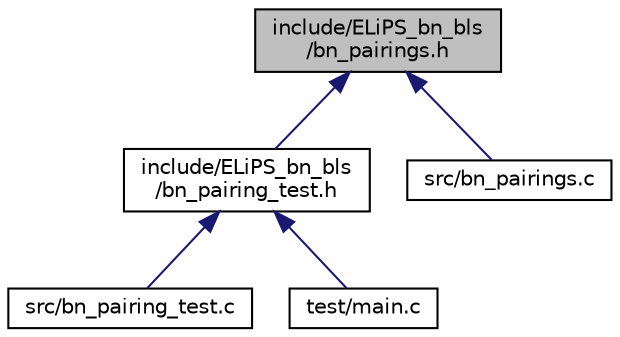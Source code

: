 digraph "include/ELiPS_bn_bls/bn_pairings.h"
{
  edge [fontname="Helvetica",fontsize="10",labelfontname="Helvetica",labelfontsize="10"];
  node [fontname="Helvetica",fontsize="10",shape=record];
  Node33 [label="include/ELiPS_bn_bls\l/bn_pairings.h",height=0.2,width=0.4,color="black", fillcolor="grey75", style="filled", fontcolor="black"];
  Node33 -> Node34 [dir="back",color="midnightblue",fontsize="10",style="solid",fontname="Helvetica"];
  Node34 [label="include/ELiPS_bn_bls\l/bn_pairing_test.h",height=0.2,width=0.4,color="black", fillcolor="white", style="filled",URL="$bn__pairing__test_8h.html"];
  Node34 -> Node35 [dir="back",color="midnightblue",fontsize="10",style="solid",fontname="Helvetica"];
  Node35 [label="src/bn_pairing_test.c",height=0.2,width=0.4,color="black", fillcolor="white", style="filled",URL="$bn__pairing__test_8c.html"];
  Node34 -> Node36 [dir="back",color="midnightblue",fontsize="10",style="solid",fontname="Helvetica"];
  Node36 [label="test/main.c",height=0.2,width=0.4,color="black", fillcolor="white", style="filled",URL="$main_8c.html"];
  Node33 -> Node37 [dir="back",color="midnightblue",fontsize="10",style="solid",fontname="Helvetica"];
  Node37 [label="src/bn_pairings.c",height=0.2,width=0.4,color="black", fillcolor="white", style="filled",URL="$bn__pairings_8c.html"];
}
